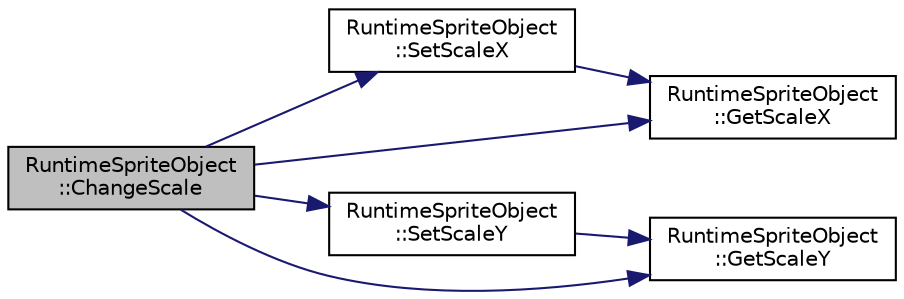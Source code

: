 digraph "RuntimeSpriteObject::ChangeScale"
{
  edge [fontname="Helvetica",fontsize="10",labelfontname="Helvetica",labelfontsize="10"];
  node [fontname="Helvetica",fontsize="10",shape=record];
  rankdir="LR";
  Node1 [label="RuntimeSpriteObject\l::ChangeScale",height=0.2,width=0.4,color="black", fillcolor="grey75", style="filled", fontcolor="black"];
  Node1 -> Node2 [color="midnightblue",fontsize="10",style="solid",fontname="Helvetica"];
  Node2 [label="RuntimeSpriteObject\l::SetScaleX",height=0.2,width=0.4,color="black", fillcolor="white", style="filled",URL="$dd/d1a/class_runtime_sprite_object.html#a1323d41f16779b2fe33c015e4cfc040f",tooltip="Change the scale factor of the object on X axis. "];
  Node2 -> Node3 [color="midnightblue",fontsize="10",style="solid",fontname="Helvetica"];
  Node3 [label="RuntimeSpriteObject\l::GetScaleX",height=0.2,width=0.4,color="black", fillcolor="white", style="filled",URL="$dd/d1a/class_runtime_sprite_object.html#a8ae2847a3beaeb88494b6b4addd19a22",tooltip="Get the scale factor of the object on X axis. "];
  Node1 -> Node4 [color="midnightblue",fontsize="10",style="solid",fontname="Helvetica"];
  Node4 [label="RuntimeSpriteObject\l::SetScaleY",height=0.2,width=0.4,color="black", fillcolor="white", style="filled",URL="$dd/d1a/class_runtime_sprite_object.html#a6bb0a9b76d6b7c7be44ae57f6cb63e0c",tooltip="Change the scale factor of the object on Y axis. "];
  Node4 -> Node5 [color="midnightblue",fontsize="10",style="solid",fontname="Helvetica"];
  Node5 [label="RuntimeSpriteObject\l::GetScaleY",height=0.2,width=0.4,color="black", fillcolor="white", style="filled",URL="$dd/d1a/class_runtime_sprite_object.html#a295dd9a49d2eb3724bc949514ab713f3",tooltip="Get the scale factor of the object on Y axis. "];
  Node1 -> Node3 [color="midnightblue",fontsize="10",style="solid",fontname="Helvetica"];
  Node1 -> Node5 [color="midnightblue",fontsize="10",style="solid",fontname="Helvetica"];
}
